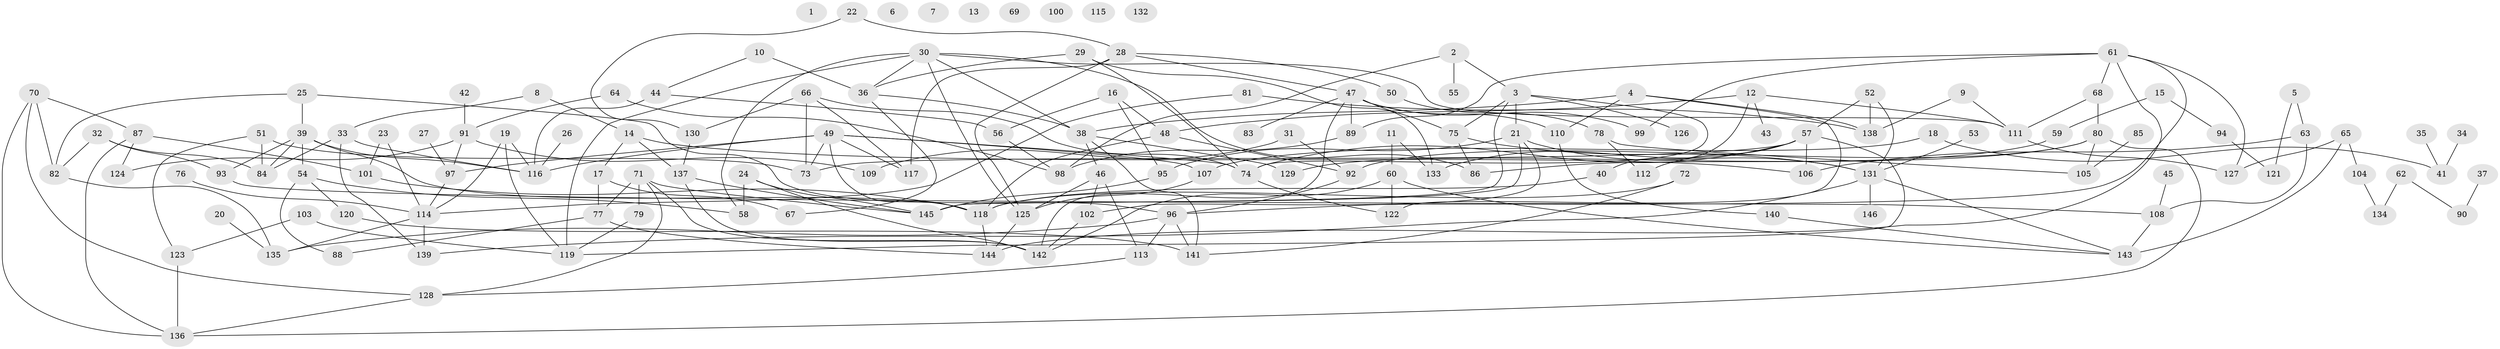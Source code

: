 // Generated by graph-tools (version 1.1) at 2025/33/03/09/25 02:33:29]
// undirected, 146 vertices, 226 edges
graph export_dot {
graph [start="1"]
  node [color=gray90,style=filled];
  1;
  2;
  3;
  4;
  5;
  6;
  7;
  8;
  9;
  10;
  11;
  12;
  13;
  14;
  15;
  16;
  17;
  18;
  19;
  20;
  21;
  22;
  23;
  24;
  25;
  26;
  27;
  28;
  29;
  30;
  31;
  32;
  33;
  34;
  35;
  36;
  37;
  38;
  39;
  40;
  41;
  42;
  43;
  44;
  45;
  46;
  47;
  48;
  49;
  50;
  51;
  52;
  53;
  54;
  55;
  56;
  57;
  58;
  59;
  60;
  61;
  62;
  63;
  64;
  65;
  66;
  67;
  68;
  69;
  70;
  71;
  72;
  73;
  74;
  75;
  76;
  77;
  78;
  79;
  80;
  81;
  82;
  83;
  84;
  85;
  86;
  87;
  88;
  89;
  90;
  91;
  92;
  93;
  94;
  95;
  96;
  97;
  98;
  99;
  100;
  101;
  102;
  103;
  104;
  105;
  106;
  107;
  108;
  109;
  110;
  111;
  112;
  113;
  114;
  115;
  116;
  117;
  118;
  119;
  120;
  121;
  122;
  123;
  124;
  125;
  126;
  127;
  128;
  129;
  130;
  131;
  132;
  133;
  134;
  135;
  136;
  137;
  138;
  139;
  140;
  141;
  142;
  143;
  144;
  145;
  146;
  2 -- 3;
  2 -- 55;
  2 -- 98;
  3 -- 21;
  3 -- 74;
  3 -- 75;
  3 -- 126;
  3 -- 145;
  4 -- 38;
  4 -- 110;
  4 -- 122;
  4 -- 138;
  5 -- 63;
  5 -- 121;
  8 -- 14;
  8 -- 33;
  9 -- 111;
  9 -- 138;
  10 -- 36;
  10 -- 44;
  11 -- 60;
  11 -- 133;
  12 -- 40;
  12 -- 43;
  12 -- 48;
  12 -- 111;
  14 -- 17;
  14 -- 106;
  14 -- 137;
  15 -- 59;
  15 -- 94;
  16 -- 48;
  16 -- 56;
  16 -- 95;
  17 -- 67;
  17 -- 77;
  18 -- 41;
  18 -- 107;
  19 -- 114;
  19 -- 116;
  19 -- 119;
  20 -- 135;
  21 -- 95;
  21 -- 102;
  21 -- 131;
  21 -- 145;
  22 -- 28;
  22 -- 130;
  23 -- 101;
  23 -- 114;
  24 -- 58;
  24 -- 142;
  24 -- 145;
  25 -- 39;
  25 -- 82;
  25 -- 96;
  26 -- 116;
  27 -- 97;
  28 -- 47;
  28 -- 50;
  28 -- 117;
  28 -- 125;
  29 -- 36;
  29 -- 74;
  29 -- 133;
  30 -- 36;
  30 -- 38;
  30 -- 58;
  30 -- 86;
  30 -- 111;
  30 -- 119;
  30 -- 125;
  31 -- 92;
  31 -- 109;
  32 -- 82;
  32 -- 84;
  32 -- 93;
  33 -- 84;
  33 -- 116;
  33 -- 139;
  34 -- 41;
  35 -- 41;
  36 -- 38;
  36 -- 67;
  37 -- 90;
  38 -- 46;
  38 -- 129;
  38 -- 141;
  39 -- 54;
  39 -- 84;
  39 -- 93;
  39 -- 116;
  39 -- 118;
  40 -- 118;
  42 -- 91;
  44 -- 56;
  44 -- 116;
  45 -- 108;
  46 -- 102;
  46 -- 113;
  46 -- 125;
  47 -- 75;
  47 -- 83;
  47 -- 89;
  47 -- 99;
  47 -- 110;
  47 -- 142;
  48 -- 92;
  48 -- 118;
  49 -- 73;
  49 -- 74;
  49 -- 97;
  49 -- 107;
  49 -- 116;
  49 -- 117;
  49 -- 118;
  50 -- 78;
  51 -- 73;
  51 -- 84;
  51 -- 123;
  52 -- 57;
  52 -- 131;
  52 -- 138;
  53 -- 131;
  54 -- 58;
  54 -- 88;
  54 -- 120;
  56 -- 98;
  57 -- 73;
  57 -- 74;
  57 -- 106;
  57 -- 112;
  57 -- 119;
  57 -- 133;
  59 -- 129;
  60 -- 122;
  60 -- 142;
  60 -- 143;
  61 -- 68;
  61 -- 89;
  61 -- 96;
  61 -- 99;
  61 -- 127;
  61 -- 144;
  62 -- 90;
  62 -- 134;
  63 -- 106;
  63 -- 108;
  64 -- 91;
  64 -- 98;
  65 -- 104;
  65 -- 127;
  65 -- 143;
  66 -- 73;
  66 -- 74;
  66 -- 117;
  66 -- 130;
  68 -- 80;
  68 -- 111;
  70 -- 82;
  70 -- 87;
  70 -- 128;
  70 -- 136;
  71 -- 77;
  71 -- 79;
  71 -- 128;
  71 -- 142;
  71 -- 145;
  72 -- 118;
  72 -- 141;
  74 -- 122;
  75 -- 86;
  75 -- 131;
  76 -- 114;
  77 -- 88;
  77 -- 144;
  78 -- 105;
  78 -- 112;
  79 -- 119;
  80 -- 86;
  80 -- 92;
  80 -- 105;
  80 -- 136;
  81 -- 114;
  81 -- 138;
  82 -- 135;
  85 -- 105;
  87 -- 101;
  87 -- 124;
  87 -- 136;
  89 -- 98;
  91 -- 97;
  91 -- 109;
  91 -- 124;
  92 -- 96;
  93 -- 108;
  94 -- 121;
  95 -- 145;
  96 -- 113;
  96 -- 135;
  96 -- 141;
  97 -- 114;
  101 -- 118;
  102 -- 142;
  103 -- 119;
  103 -- 123;
  104 -- 134;
  107 -- 125;
  108 -- 143;
  110 -- 140;
  111 -- 127;
  113 -- 128;
  114 -- 135;
  114 -- 139;
  118 -- 144;
  120 -- 141;
  123 -- 136;
  125 -- 144;
  128 -- 136;
  130 -- 137;
  131 -- 139;
  131 -- 143;
  131 -- 146;
  137 -- 142;
  137 -- 145;
  140 -- 143;
}
